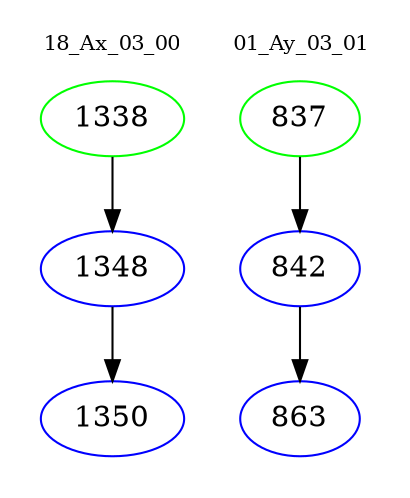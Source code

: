digraph{
subgraph cluster_0 {
color = white
label = "18_Ax_03_00";
fontsize=10;
T0_1338 [label="1338", color="green"]
T0_1338 -> T0_1348 [color="black"]
T0_1348 [label="1348", color="blue"]
T0_1348 -> T0_1350 [color="black"]
T0_1350 [label="1350", color="blue"]
}
subgraph cluster_1 {
color = white
label = "01_Ay_03_01";
fontsize=10;
T1_837 [label="837", color="green"]
T1_837 -> T1_842 [color="black"]
T1_842 [label="842", color="blue"]
T1_842 -> T1_863 [color="black"]
T1_863 [label="863", color="blue"]
}
}
